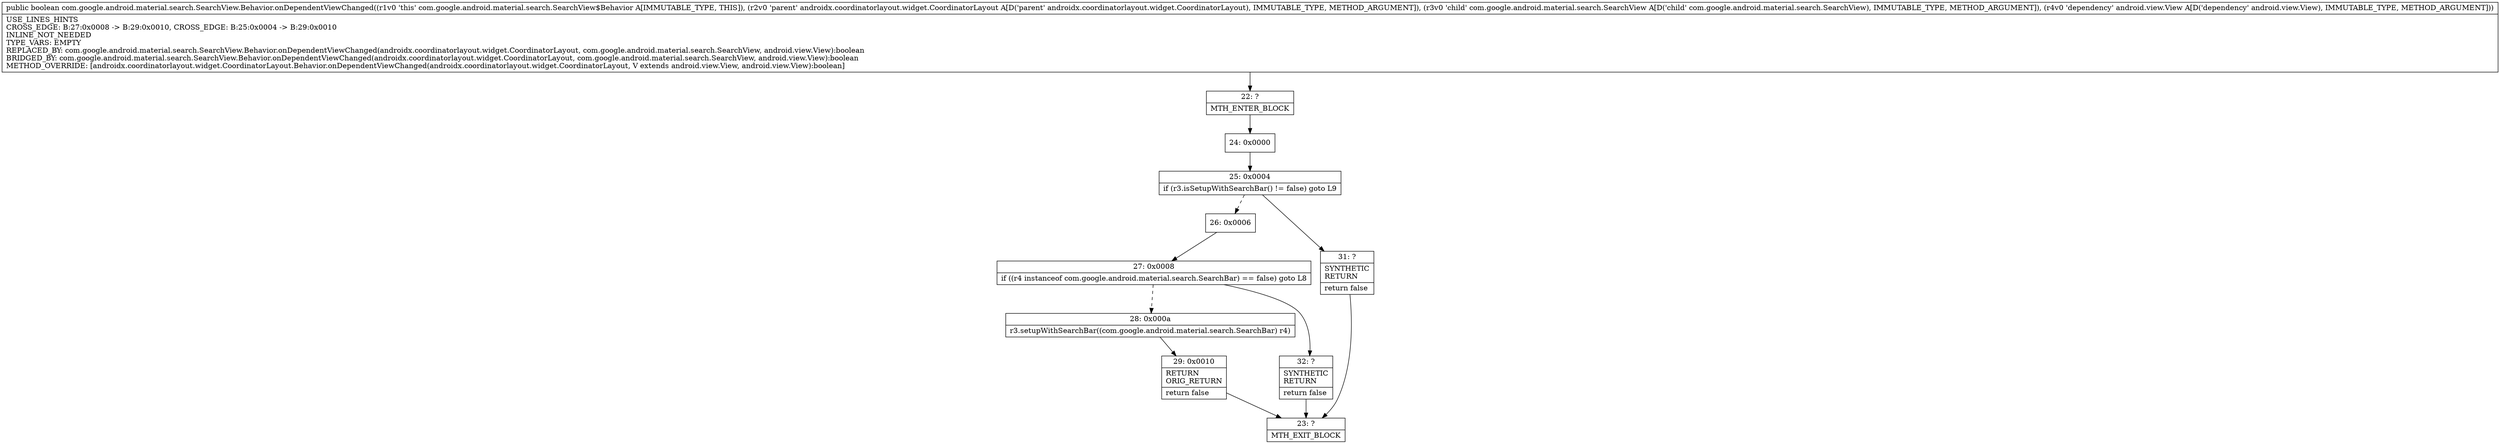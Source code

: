 digraph "CFG forcom.google.android.material.search.SearchView.Behavior.onDependentViewChanged(Landroidx\/coordinatorlayout\/widget\/CoordinatorLayout;Lcom\/google\/android\/material\/search\/SearchView;Landroid\/view\/View;)Z" {
Node_22 [shape=record,label="{22\:\ ?|MTH_ENTER_BLOCK\l}"];
Node_24 [shape=record,label="{24\:\ 0x0000}"];
Node_25 [shape=record,label="{25\:\ 0x0004|if (r3.isSetupWithSearchBar() != false) goto L9\l}"];
Node_26 [shape=record,label="{26\:\ 0x0006}"];
Node_27 [shape=record,label="{27\:\ 0x0008|if ((r4 instanceof com.google.android.material.search.SearchBar) == false) goto L8\l}"];
Node_28 [shape=record,label="{28\:\ 0x000a|r3.setupWithSearchBar((com.google.android.material.search.SearchBar) r4)\l}"];
Node_29 [shape=record,label="{29\:\ 0x0010|RETURN\lORIG_RETURN\l|return false\l}"];
Node_23 [shape=record,label="{23\:\ ?|MTH_EXIT_BLOCK\l}"];
Node_32 [shape=record,label="{32\:\ ?|SYNTHETIC\lRETURN\l|return false\l}"];
Node_31 [shape=record,label="{31\:\ ?|SYNTHETIC\lRETURN\l|return false\l}"];
MethodNode[shape=record,label="{public boolean com.google.android.material.search.SearchView.Behavior.onDependentViewChanged((r1v0 'this' com.google.android.material.search.SearchView$Behavior A[IMMUTABLE_TYPE, THIS]), (r2v0 'parent' androidx.coordinatorlayout.widget.CoordinatorLayout A[D('parent' androidx.coordinatorlayout.widget.CoordinatorLayout), IMMUTABLE_TYPE, METHOD_ARGUMENT]), (r3v0 'child' com.google.android.material.search.SearchView A[D('child' com.google.android.material.search.SearchView), IMMUTABLE_TYPE, METHOD_ARGUMENT]), (r4v0 'dependency' android.view.View A[D('dependency' android.view.View), IMMUTABLE_TYPE, METHOD_ARGUMENT]))  | USE_LINES_HINTS\lCROSS_EDGE: B:27:0x0008 \-\> B:29:0x0010, CROSS_EDGE: B:25:0x0004 \-\> B:29:0x0010\lINLINE_NOT_NEEDED\lTYPE_VARS: EMPTY\lREPLACED_BY: com.google.android.material.search.SearchView.Behavior.onDependentViewChanged(androidx.coordinatorlayout.widget.CoordinatorLayout, com.google.android.material.search.SearchView, android.view.View):boolean\lBRIDGED_BY: com.google.android.material.search.SearchView.Behavior.onDependentViewChanged(androidx.coordinatorlayout.widget.CoordinatorLayout, com.google.android.material.search.SearchView, android.view.View):boolean\lMETHOD_OVERRIDE: [androidx.coordinatorlayout.widget.CoordinatorLayout.Behavior.onDependentViewChanged(androidx.coordinatorlayout.widget.CoordinatorLayout, V extends android.view.View, android.view.View):boolean]\l}"];
MethodNode -> Node_22;Node_22 -> Node_24;
Node_24 -> Node_25;
Node_25 -> Node_26[style=dashed];
Node_25 -> Node_31;
Node_26 -> Node_27;
Node_27 -> Node_28[style=dashed];
Node_27 -> Node_32;
Node_28 -> Node_29;
Node_29 -> Node_23;
Node_32 -> Node_23;
Node_31 -> Node_23;
}

